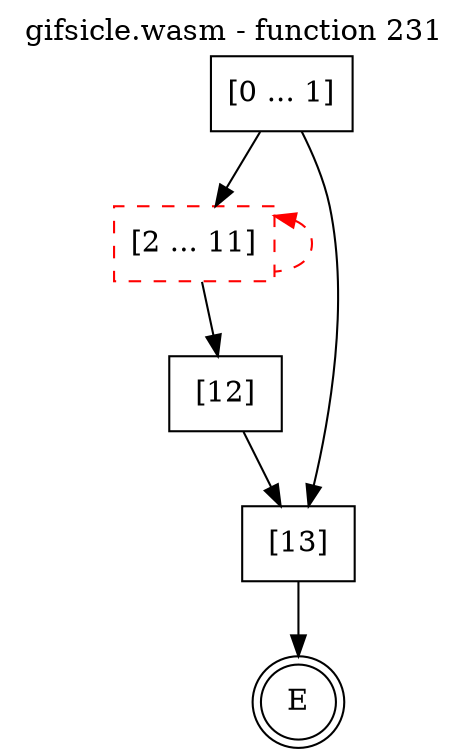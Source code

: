 digraph finite_state_machine {
    label = "gifsicle.wasm - function 231"
    labelloc =  t
    labelfontsize = 16
    labelfontcolor = black
    labelfontname = "Helvetica"
    node [shape = doublecircle]; E ;
    node [shape = box];
    node [shape=box, color=black, style=solid] 0[label="[0 ... 1]"]
    node [shape=box, color=red, style=dashed] 2[label="[2 ... 11]"]
    node [shape=box, color=black, style=solid] 12[label="[12]"]
    node [shape=box, color=black, style=solid] 13[label="[13]"]
    0 -> 2;
    0 -> 13;
    2 -> 12;
    2 -> 2[style="dashed" color="red" dir=back];
    12 -> 13;
    13 -> E;
}

